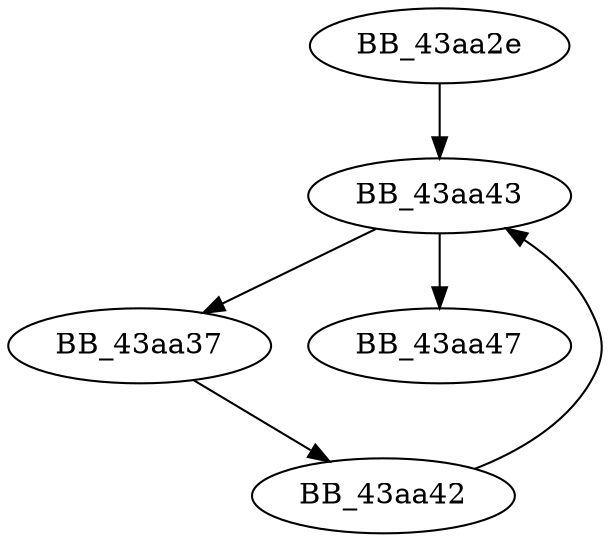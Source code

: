 DiGraph unknown_libname_58{
BB_43aa2e->BB_43aa43
BB_43aa37->BB_43aa42
BB_43aa42->BB_43aa43
BB_43aa43->BB_43aa37
BB_43aa43->BB_43aa47
}
